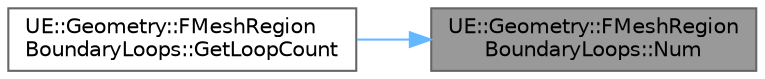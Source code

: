 digraph "UE::Geometry::FMeshRegionBoundaryLoops::Num"
{
 // INTERACTIVE_SVG=YES
 // LATEX_PDF_SIZE
  bgcolor="transparent";
  edge [fontname=Helvetica,fontsize=10,labelfontname=Helvetica,labelfontsize=10];
  node [fontname=Helvetica,fontsize=10,shape=box,height=0.2,width=0.4];
  rankdir="RL";
  Node1 [id="Node000001",label="UE::Geometry::FMeshRegion\lBoundaryLoops::Num",height=0.2,width=0.4,color="gray40", fillcolor="grey60", style="filled", fontcolor="black",tooltip=" "];
  Node1 -> Node2 [id="edge1_Node000001_Node000002",dir="back",color="steelblue1",style="solid",tooltip=" "];
  Node2 [id="Node000002",label="UE::Geometry::FMeshRegion\lBoundaryLoops::GetLoopCount",height=0.2,width=0.4,color="grey40", fillcolor="white", style="filled",URL="$dd/d7b/classUE_1_1Geometry_1_1FMeshRegionBoundaryLoops.html#a5b5192dd7988b99d7b70e38bc70be132",tooltip=" "];
}
